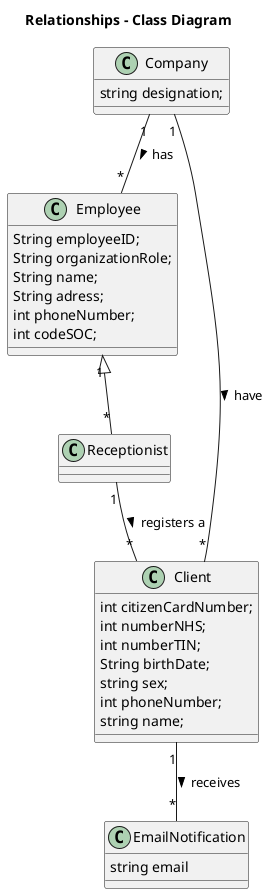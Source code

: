 @startuml
title Relationships - Class Diagram

class Employee {
    String employeeID;
    String organizationRole;
    String name;
    String adress;
    int phoneNumber;
    int codeSOC;
}

class Client {
    int citizenCardNumber;
    int numberNHS;
    int numberTIN;
    String birthDate;
    string sex;
    int phoneNumber;
    string name;
}

class Company {
    string designation;
}

class EmailNotification  {
    string email
}


Client "1" -- "*" EmailNotification: receives >

Company "1" -- "*" Client: have >
Company "1" -- "*" Employee: has >
Employee "1" <|-- "*" Receptionist
Receptionist "1" -- "*" Client: registers a >
@enduml